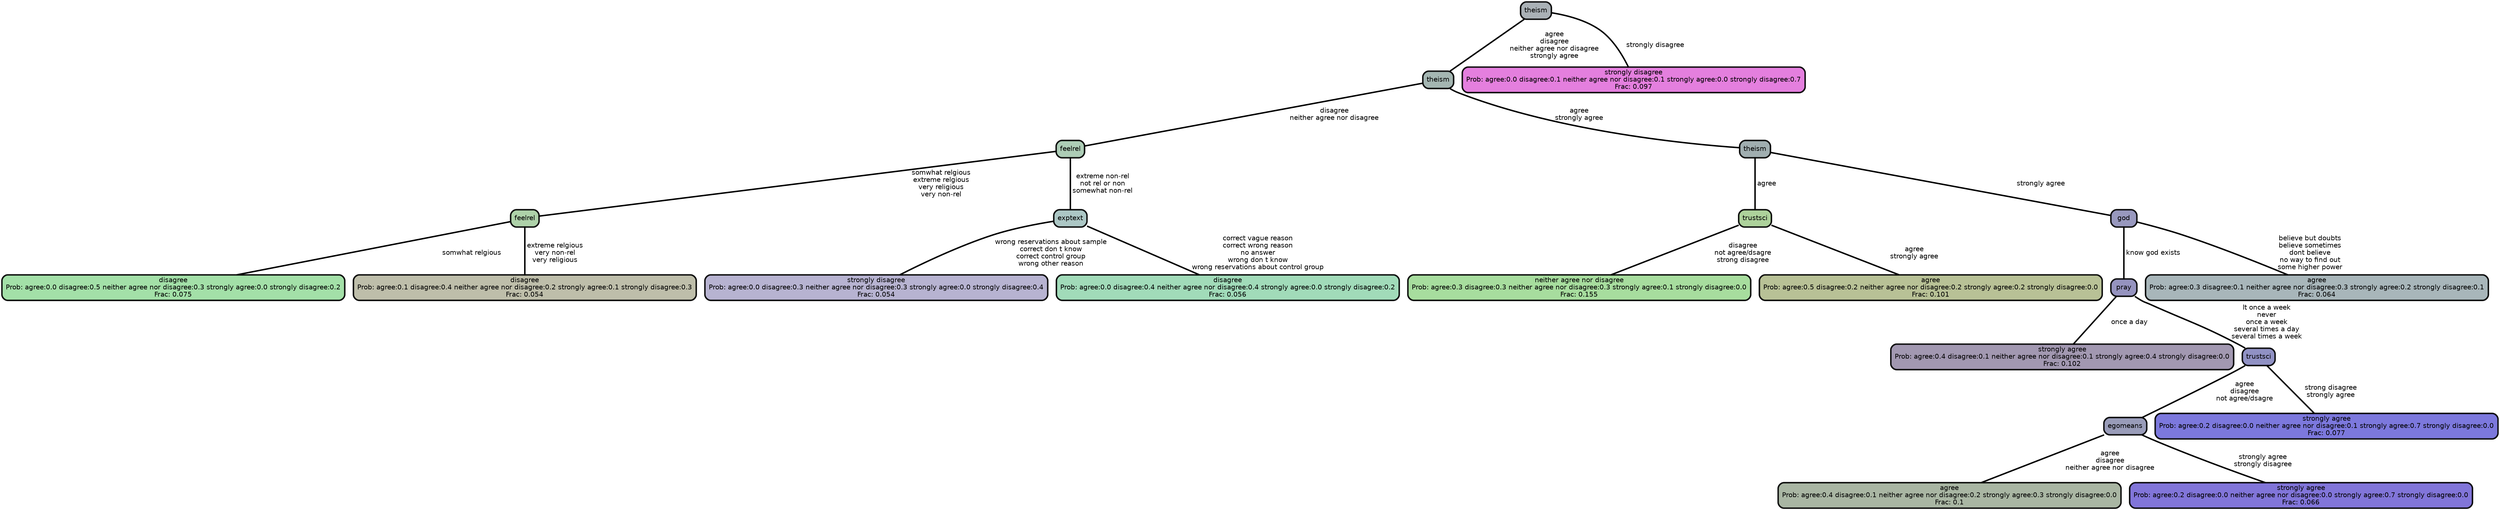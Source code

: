 graph Tree {
node [shape=box, style="filled, rounded",color="black",penwidth="3",fontcolor="black",                 fontname=helvetica] ;
graph [ranksep="0 equally", splines=straight,                 bgcolor=transparent, dpi=200] ;
edge [fontname=helvetica, color=black] ;
0 [label="disagree
Prob: agree:0.0 disagree:0.5 neither agree nor disagree:0.3 strongly agree:0.0 strongly disagree:0.2
Frac: 0.075", fillcolor="#a3e0a8"] ;
1 [label="feelrel", fillcolor="#aed2a9"] ;
2 [label="disagree
Prob: agree:0.1 disagree:0.4 neither agree nor disagree:0.2 strongly agree:0.1 strongly disagree:0.3
Frac: 0.054", fillcolor="#bebeaa"] ;
3 [label="feelrel", fillcolor="#adcdb6"] ;
4 [label="strongly disagree
Prob: agree:0.0 disagree:0.3 neither agree nor disagree:0.3 strongly agree:0.0 strongly disagree:0.4
Frac: 0.054", fillcolor="#b7b3d1"] ;
5 [label="exptext", fillcolor="#acc7c5"] ;
6 [label="disagree
Prob: agree:0.0 disagree:0.4 neither agree nor disagree:0.4 strongly agree:0.0 strongly disagree:0.2
Frac: 0.056", fillcolor="#a1dbb9"] ;
7 [label="theism", fillcolor="#a4b6b2"] ;
8 [label="neither agree nor disagree
Prob: agree:0.3 disagree:0.3 neither agree nor disagree:0.3 strongly agree:0.1 strongly disagree:0.0
Frac: 0.155", fillcolor="#a7dd9e"] ;
9 [label="trustsci", fillcolor="#add29b"] ;
10 [label="agree
Prob: agree:0.5 disagree:0.2 neither agree nor disagree:0.2 strongly agree:0.2 strongly disagree:0.0
Frac: 0.101", fillcolor="#b8c196"] ;
11 [label="theism", fillcolor="#a0aeb0"] ;
12 [label="strongly agree
Prob: agree:0.4 disagree:0.1 neither agree nor disagree:0.1 strongly agree:0.4 strongly disagree:0.0
Frac: 0.102", fillcolor="#a298b1"] ;
13 [label="pray", fillcolor="#9593bf"] ;
14 [label="agree
Prob: agree:0.4 disagree:0.1 neither agree nor disagree:0.2 strongly agree:0.3 strongly disagree:0.0
Frac: 0.1", fillcolor="#a9b6a3"] ;
15 [label="egomeans", fillcolor="#999cb9"] ;
16 [label="strongly agree
Prob: agree:0.2 disagree:0.0 neither agree nor disagree:0.0 strongly agree:0.7 strongly disagree:0.0
Frac: 0.066", fillcolor="#8175d9"] ;
17 [label="trustsci", fillcolor="#9091c4"] ;
18 [label="strongly agree
Prob: agree:0.2 disagree:0.0 neither agree nor disagree:0.1 strongly agree:0.7 strongly disagree:0.0
Frac: 0.077", fillcolor="#7c78dd"] ;
19 [label="god", fillcolor="#9898be"] ;
20 [label="agree
Prob: agree:0.3 disagree:0.1 neither agree nor disagree:0.3 strongly agree:0.2 strongly disagree:0.1
Frac: 0.064", fillcolor="#a8b6ba"] ;
21 [label="theism", fillcolor="#aab1b6"] ;
22 [label="strongly disagree
Prob: agree:0.0 disagree:0.1 neither agree nor disagree:0.1 strongly agree:0.0 strongly disagree:0.7
Frac: 0.097", fillcolor="#e47fde"] ;
1 -- 0 [label=" somwhat relgious",penwidth=3] ;
1 -- 2 [label=" extreme relgious\n very non-rel\n very religious",penwidth=3] ;
3 -- 1 [label=" somwhat relgious\n extreme relgious\n very religious\n very non-rel",penwidth=3] ;
3 -- 5 [label=" extreme non-rel\n not rel or non\n somewhat non-rel",penwidth=3] ;
5 -- 4 [label=" wrong reservations about sample\n correct don t know\n correct control group\n wrong other reason",penwidth=3] ;
5 -- 6 [label=" correct vague reason\n correct wrong reason\n no answer\n wrong don t know\n wrong reservations about control group",penwidth=3] ;
7 -- 3 [label=" disagree\n neither agree nor disagree",penwidth=3] ;
7 -- 11 [label=" agree\n strongly agree",penwidth=3] ;
9 -- 8 [label=" disagree\n not agree/dsagre\n strong disagree",penwidth=3] ;
9 -- 10 [label=" agree\n strongly agree",penwidth=3] ;
11 -- 9 [label=" agree",penwidth=3] ;
11 -- 19 [label=" strongly agree",penwidth=3] ;
13 -- 12 [label=" once a day",penwidth=3] ;
13 -- 17 [label=" lt once a week\n never\n once a week\n several times a day\n several times a week",penwidth=3] ;
15 -- 14 [label=" agree\n disagree\n neither agree nor disagree",penwidth=3] ;
15 -- 16 [label=" strongly agree\n strongly disagree",penwidth=3] ;
17 -- 15 [label=" agree\n disagree\n not agree/dsagre",penwidth=3] ;
17 -- 18 [label=" strong disagree\n strongly agree",penwidth=3] ;
19 -- 13 [label=" know god exists",penwidth=3] ;
19 -- 20 [label=" believe but doubts\n believe sometimes\n dont believe\n no way to find out\n some higher power",penwidth=3] ;
21 -- 7 [label=" agree\n disagree\n neither agree nor disagree\n strongly agree",penwidth=3] ;
21 -- 22 [label=" strongly disagree",penwidth=3] ;
{rank = same;}}